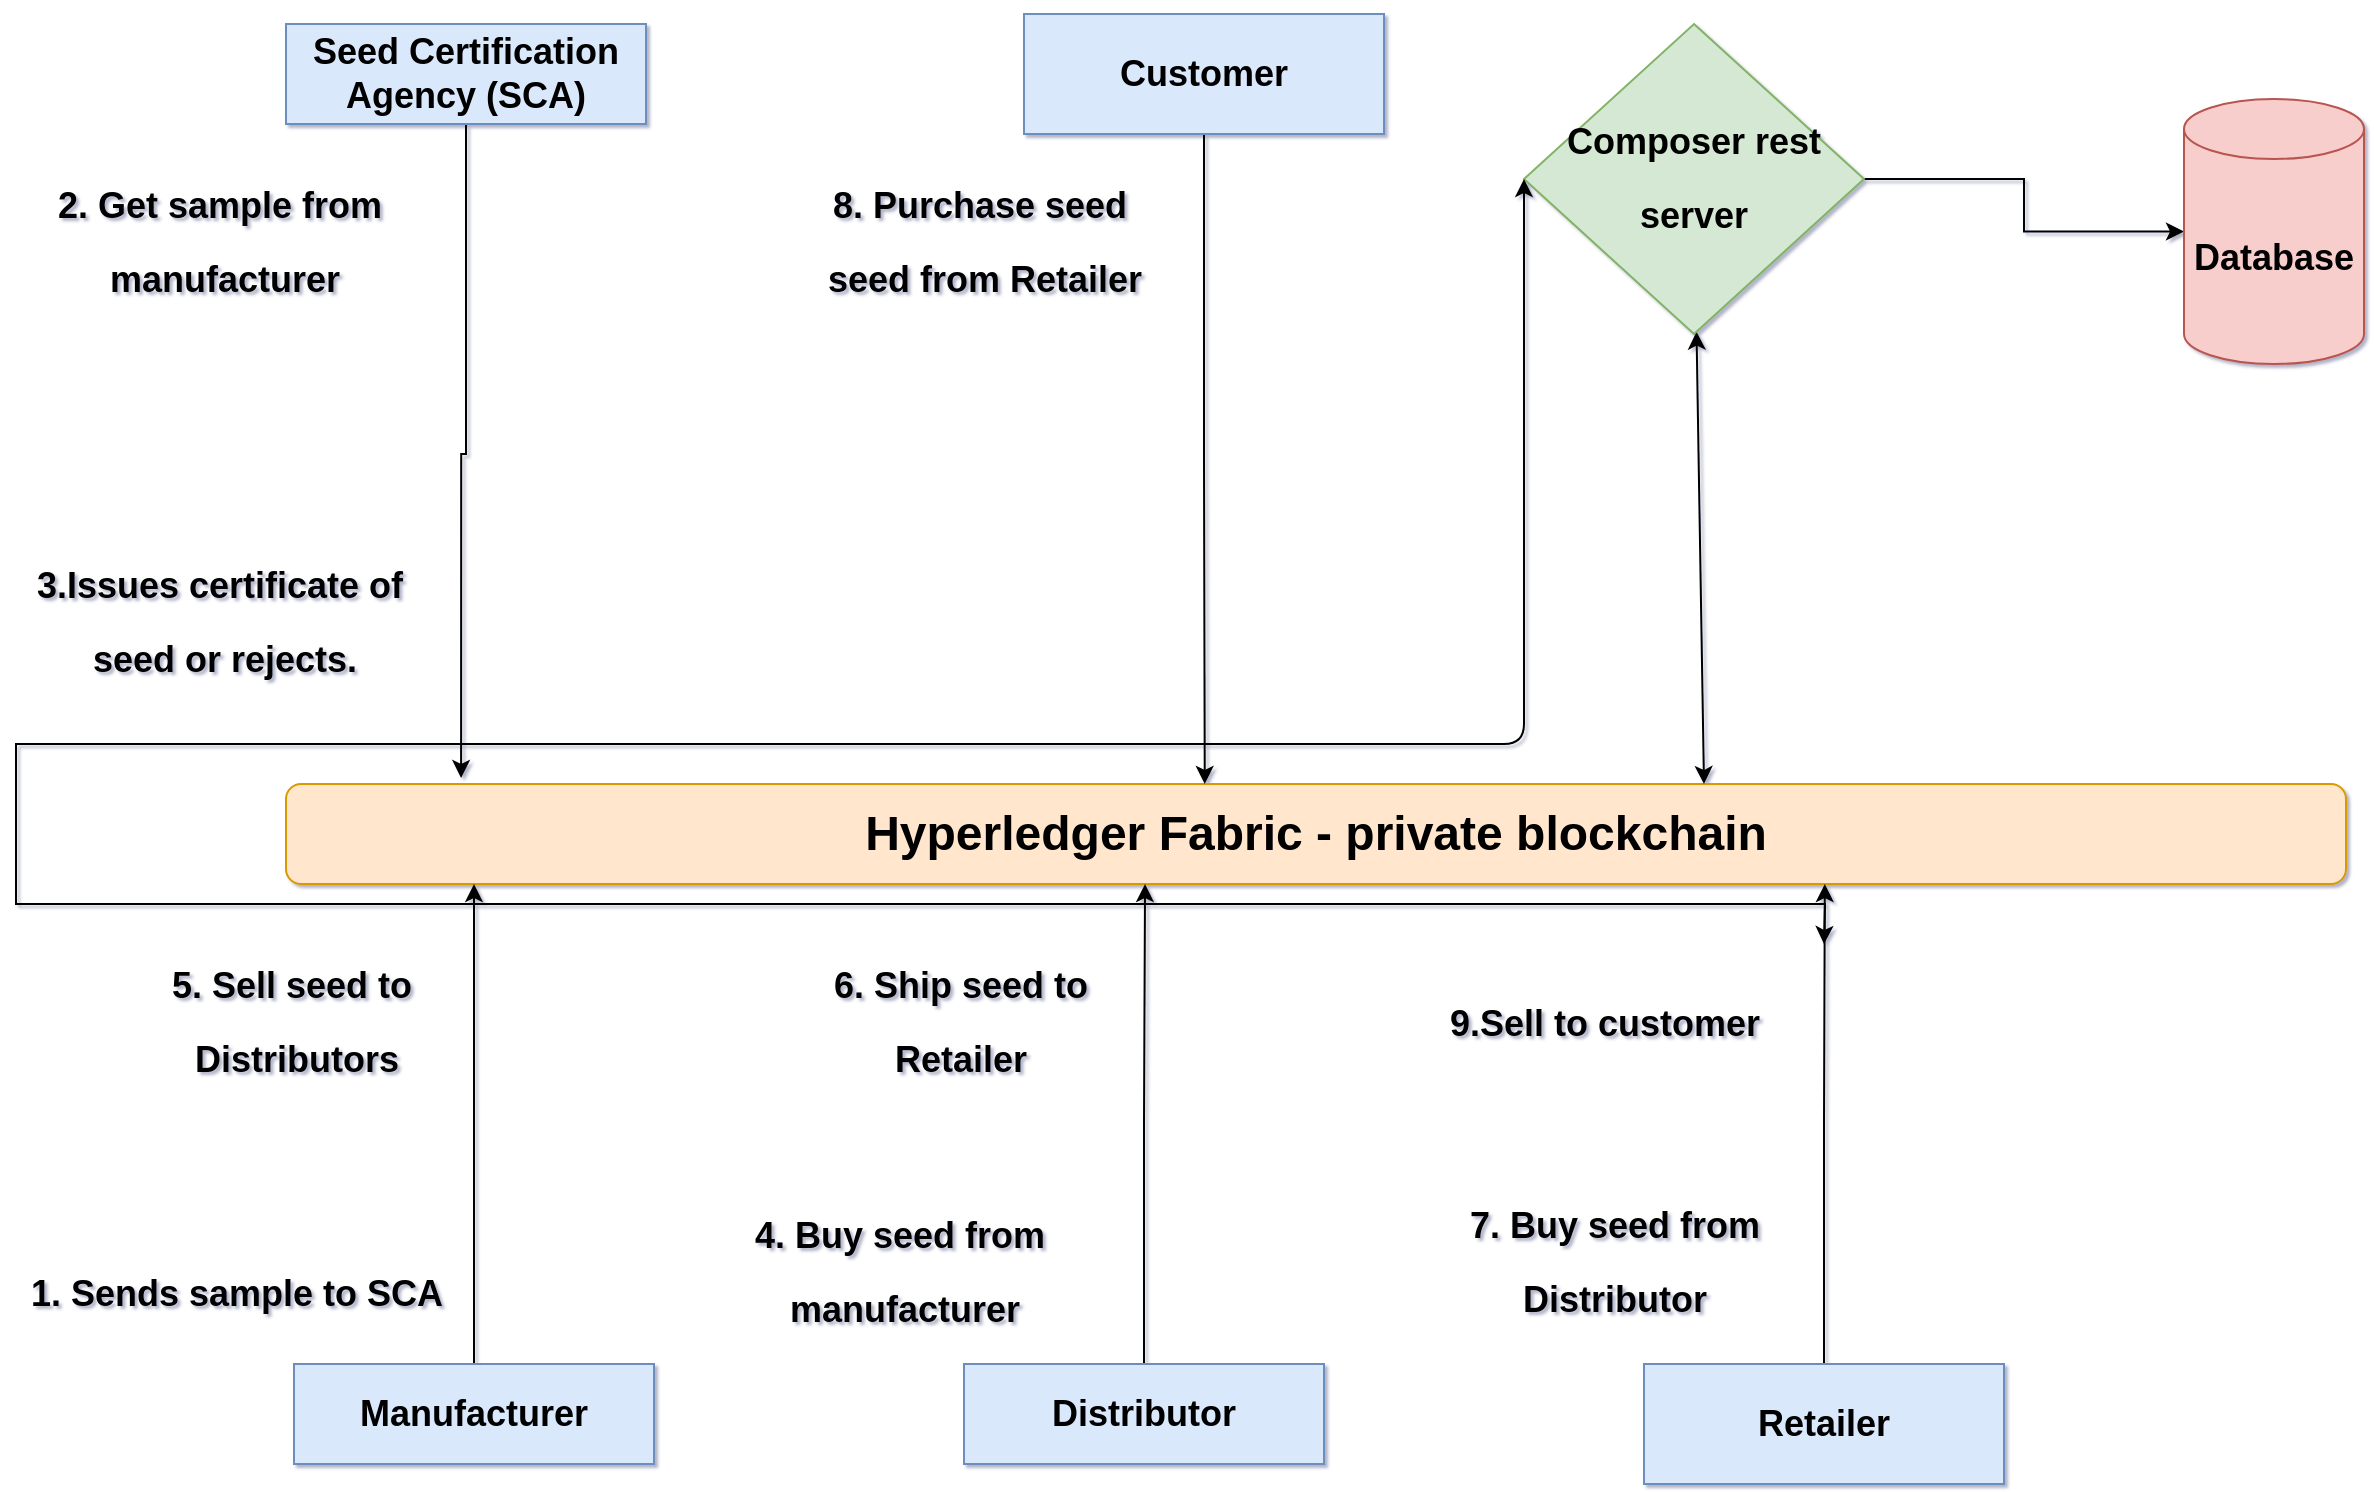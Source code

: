 <mxfile version="14.8.0" type="github">
  <diagram id="w_o0UAj6oia_h1gSR9Gx" name="Page-1">
    <mxGraphModel dx="3390" dy="964" grid="1" gridSize="10" guides="1" tooltips="1" connect="1" arrows="1" fold="1" page="1" pageScale="1" pageWidth="1654" pageHeight="2336" background="none" math="0" shadow="1">
      <root>
        <mxCell id="0" />
        <mxCell id="1" parent="0" />
        <mxCell id="erOd0dz8Uz3S73p-e_vw-5" value="&lt;h1&gt;Hyperledger Fabric - private blockchain&lt;/h1&gt;" style="rounded=1;whiteSpace=wrap;html=1;fillColor=#ffe6cc;strokeColor=#d79b00;" parent="1" vertex="1">
          <mxGeometry x="81" y="520" width="1030" height="50" as="geometry" />
        </mxCell>
        <mxCell id="erOd0dz8Uz3S73p-e_vw-7" style="edgeStyle=orthogonalEdgeStyle;rounded=0;orthogonalLoop=1;jettySize=auto;html=1;" parent="1" source="erOd0dz8Uz3S73p-e_vw-6" edge="1">
          <mxGeometry relative="1" as="geometry">
            <mxPoint x="175" y="570" as="targetPoint" />
          </mxGeometry>
        </mxCell>
        <mxCell id="erOd0dz8Uz3S73p-e_vw-6" value="&lt;h2&gt;Manufacturer&lt;/h2&gt;" style="rounded=0;whiteSpace=wrap;html=1;fillColor=#dae8fc;strokeColor=#6c8ebf;" parent="1" vertex="1">
          <mxGeometry x="85" y="810" width="180" height="50" as="geometry" />
        </mxCell>
        <mxCell id="erOd0dz8Uz3S73p-e_vw-9" value="&lt;h2&gt;1. Sends sample to SCA&lt;/h2&gt;" style="text;html=1;align=center;verticalAlign=middle;resizable=0;points=[];autosize=1;strokeColor=none;" parent="1" vertex="1">
          <mxGeometry x="-54" y="750" width="220" height="50" as="geometry" />
        </mxCell>
        <mxCell id="erOd0dz8Uz3S73p-e_vw-13" style="edgeStyle=orthogonalEdgeStyle;rounded=0;orthogonalLoop=1;jettySize=auto;html=1;entryX=0.085;entryY=-0.06;entryDx=0;entryDy=0;entryPerimeter=0;" parent="1" source="erOd0dz8Uz3S73p-e_vw-11" target="erOd0dz8Uz3S73p-e_vw-5" edge="1">
          <mxGeometry relative="1" as="geometry" />
        </mxCell>
        <mxCell id="erOd0dz8Uz3S73p-e_vw-11" value="&lt;h2&gt;Seed Certification Agency (SCA)&lt;/h2&gt;" style="rounded=0;whiteSpace=wrap;html=1;fillColor=#dae8fc;strokeColor=#6c8ebf;" parent="1" vertex="1">
          <mxGeometry x="81" y="140" width="180" height="50" as="geometry" />
        </mxCell>
        <mxCell id="erOd0dz8Uz3S73p-e_vw-15" value="&lt;h2&gt;2. Get sample from&amp;nbsp;&lt;/h2&gt;&lt;h2&gt;manufacturer&lt;/h2&gt;" style="text;html=1;align=center;verticalAlign=middle;resizable=0;points=[];autosize=1;strokeColor=none;" parent="1" vertex="1">
          <mxGeometry x="-40" y="210" width="180" height="80" as="geometry" />
        </mxCell>
        <mxCell id="erOd0dz8Uz3S73p-e_vw-17" value="&lt;h2&gt;3.Issues certificate of&amp;nbsp;&lt;/h2&gt;&lt;h2&gt;seed or rejects.&lt;/h2&gt;" style="text;html=1;align=center;verticalAlign=middle;resizable=0;points=[];autosize=1;strokeColor=none;" parent="1" vertex="1">
          <mxGeometry x="-50" y="400" width="200" height="80" as="geometry" />
        </mxCell>
        <mxCell id="erOd0dz8Uz3S73p-e_vw-19" value="&lt;h2&gt;5. Sell seed to&amp;nbsp;&lt;/h2&gt;&lt;h2&gt;Distributors&lt;/h2&gt;" style="text;html=1;align=center;verticalAlign=middle;resizable=0;points=[];autosize=1;strokeColor=none;" parent="1" vertex="1">
          <mxGeometry x="16" y="600" width="140" height="80" as="geometry" />
        </mxCell>
        <mxCell id="erOd0dz8Uz3S73p-e_vw-21" style="edgeStyle=orthogonalEdgeStyle;rounded=0;orthogonalLoop=1;jettySize=auto;html=1;entryX=0.417;entryY=1;entryDx=0;entryDy=0;entryPerimeter=0;" parent="1" source="erOd0dz8Uz3S73p-e_vw-20" target="erOd0dz8Uz3S73p-e_vw-5" edge="1">
          <mxGeometry relative="1" as="geometry">
            <mxPoint x="510" y="580" as="targetPoint" />
          </mxGeometry>
        </mxCell>
        <mxCell id="erOd0dz8Uz3S73p-e_vw-20" value="&lt;h2&gt;Distributor&lt;/h2&gt;" style="rounded=0;whiteSpace=wrap;html=1;fillColor=#dae8fc;strokeColor=#6c8ebf;" parent="1" vertex="1">
          <mxGeometry x="420" y="810" width="180" height="50" as="geometry" />
        </mxCell>
        <mxCell id="erOd0dz8Uz3S73p-e_vw-23" value="&lt;h2&gt;4. Buy seed from&amp;nbsp;&lt;/h2&gt;&lt;h2&gt;manufacturer&lt;/h2&gt;" style="text;html=1;align=center;verticalAlign=middle;resizable=0;points=[];autosize=1;strokeColor=none;" parent="1" vertex="1">
          <mxGeometry x="305" y="725" width="170" height="80" as="geometry" />
        </mxCell>
        <mxCell id="erOd0dz8Uz3S73p-e_vw-24" value="&lt;h2&gt;6. Ship seed to&lt;/h2&gt;&lt;h2&gt;Retailer&lt;/h2&gt;" style="text;html=1;align=center;verticalAlign=middle;resizable=0;points=[];autosize=1;strokeColor=none;" parent="1" vertex="1">
          <mxGeometry x="348" y="600" width="140" height="80" as="geometry" />
        </mxCell>
        <mxCell id="erOd0dz8Uz3S73p-e_vw-27" style="edgeStyle=orthogonalEdgeStyle;rounded=0;orthogonalLoop=1;jettySize=auto;html=1;entryX=0.747;entryY=1;entryDx=0;entryDy=0;entryPerimeter=0;" parent="1" source="erOd0dz8Uz3S73p-e_vw-25" target="erOd0dz8Uz3S73p-e_vw-5" edge="1">
          <mxGeometry relative="1" as="geometry">
            <mxPoint x="850" y="580" as="targetPoint" />
          </mxGeometry>
        </mxCell>
        <mxCell id="erOd0dz8Uz3S73p-e_vw-25" value="&lt;h2&gt;Retailer&lt;/h2&gt;" style="rounded=0;whiteSpace=wrap;html=1;fillColor=#dae8fc;strokeColor=#6c8ebf;" parent="1" vertex="1">
          <mxGeometry x="760" y="810" width="180" height="60" as="geometry" />
        </mxCell>
        <mxCell id="erOd0dz8Uz3S73p-e_vw-28" value="&lt;h2&gt;7. Buy seed from&lt;/h2&gt;&lt;h2&gt;Distributor&lt;/h2&gt;" style="text;html=1;align=center;verticalAlign=middle;resizable=0;points=[];autosize=1;strokeColor=none;" parent="1" vertex="1">
          <mxGeometry x="665" y="720" width="160" height="80" as="geometry" />
        </mxCell>
        <mxCell id="erOd0dz8Uz3S73p-e_vw-29" value="&lt;h2&gt;9.Sell to customer&lt;/h2&gt;" style="text;html=1;align=center;verticalAlign=middle;resizable=0;points=[];autosize=1;strokeColor=none;" parent="1" vertex="1">
          <mxGeometry x="655" y="615" width="170" height="50" as="geometry" />
        </mxCell>
        <mxCell id="erOd0dz8Uz3S73p-e_vw-31" style="edgeStyle=orthogonalEdgeStyle;rounded=0;orthogonalLoop=1;jettySize=auto;html=1;entryX=0.446;entryY=0;entryDx=0;entryDy=0;entryPerimeter=0;" parent="1" source="erOd0dz8Uz3S73p-e_vw-30" target="erOd0dz8Uz3S73p-e_vw-5" edge="1">
          <mxGeometry relative="1" as="geometry">
            <mxPoint x="540" y="513" as="targetPoint" />
          </mxGeometry>
        </mxCell>
        <mxCell id="erOd0dz8Uz3S73p-e_vw-30" value="&lt;h2&gt;Customer&lt;/h2&gt;" style="rounded=0;whiteSpace=wrap;html=1;fillColor=#dae8fc;strokeColor=#6c8ebf;" parent="1" vertex="1">
          <mxGeometry x="450" y="135" width="180" height="60" as="geometry" />
        </mxCell>
        <mxCell id="erOd0dz8Uz3S73p-e_vw-32" value="&lt;h2&gt;8. Purchase seed&amp;nbsp;&lt;/h2&gt;&lt;h2&gt;seed from Retailer&lt;/h2&gt;" style="text;html=1;align=center;verticalAlign=middle;resizable=0;points=[];autosize=1;strokeColor=none;" parent="1" vertex="1">
          <mxGeometry x="345" y="210" width="170" height="80" as="geometry" />
        </mxCell>
        <mxCell id="erOd0dz8Uz3S73p-e_vw-33" value="" style="endArrow=classic;startArrow=classic;html=1;" parent="1" target="erOd0dz8Uz3S73p-e_vw-34" edge="1">
          <mxGeometry width="50" height="50" relative="1" as="geometry">
            <mxPoint x="790" y="520" as="sourcePoint" />
            <mxPoint x="790" y="260" as="targetPoint" />
          </mxGeometry>
        </mxCell>
        <mxCell id="erOd0dz8Uz3S73p-e_vw-40" style="edgeStyle=orthogonalEdgeStyle;rounded=0;orthogonalLoop=1;jettySize=auto;html=1;" parent="1" source="erOd0dz8Uz3S73p-e_vw-34" target="erOd0dz8Uz3S73p-e_vw-41" edge="1">
          <mxGeometry relative="1" as="geometry">
            <mxPoint x="990" y="217.5" as="targetPoint" />
          </mxGeometry>
        </mxCell>
        <mxCell id="erOd0dz8Uz3S73p-e_vw-34" value="&lt;h2&gt;Composer rest&lt;/h2&gt;&lt;h2&gt;server&lt;/h2&gt;" style="rhombus;whiteSpace=wrap;html=1;fillColor=#d5e8d4;strokeColor=#82b366;" parent="1" vertex="1">
          <mxGeometry x="700" y="140" width="170" height="155" as="geometry" />
        </mxCell>
        <mxCell id="erOd0dz8Uz3S73p-e_vw-37" value="" style="edgeStyle=segmentEdgeStyle;endArrow=classic;html=1;entryX=0;entryY=0.5;entryDx=0;entryDy=0;" parent="1" target="erOd0dz8Uz3S73p-e_vw-34" edge="1">
          <mxGeometry width="50" height="50" relative="1" as="geometry">
            <mxPoint x="30" y="500" as="sourcePoint" />
            <mxPoint x="675" y="420" as="targetPoint" />
          </mxGeometry>
        </mxCell>
        <mxCell id="erOd0dz8Uz3S73p-e_vw-39" style="edgeStyle=orthogonalEdgeStyle;rounded=0;orthogonalLoop=1;jettySize=auto;html=1;exitX=0;exitY=1;exitDx=0;exitDy=0;" parent="1" source="erOd0dz8Uz3S73p-e_vw-38" edge="1">
          <mxGeometry relative="1" as="geometry">
            <mxPoint x="850" y="600" as="targetPoint" />
          </mxGeometry>
        </mxCell>
        <mxCell id="erOd0dz8Uz3S73p-e_vw-38" value="" style="shape=partialRectangle;whiteSpace=wrap;html=1;bottom=0;right=0;fillColor=none;" parent="1" vertex="1">
          <mxGeometry x="-54" y="500" width="120" height="60" as="geometry" />
        </mxCell>
        <mxCell id="erOd0dz8Uz3S73p-e_vw-41" value="&lt;h2&gt;Database&lt;/h2&gt;" style="shape=cylinder3;whiteSpace=wrap;html=1;boundedLbl=1;backgroundOutline=1;size=15;fillColor=#f8cecc;strokeColor=#b85450;" parent="1" vertex="1">
          <mxGeometry x="1030" y="177.5" width="90" height="132.5" as="geometry" />
        </mxCell>
      </root>
    </mxGraphModel>
  </diagram>
</mxfile>
